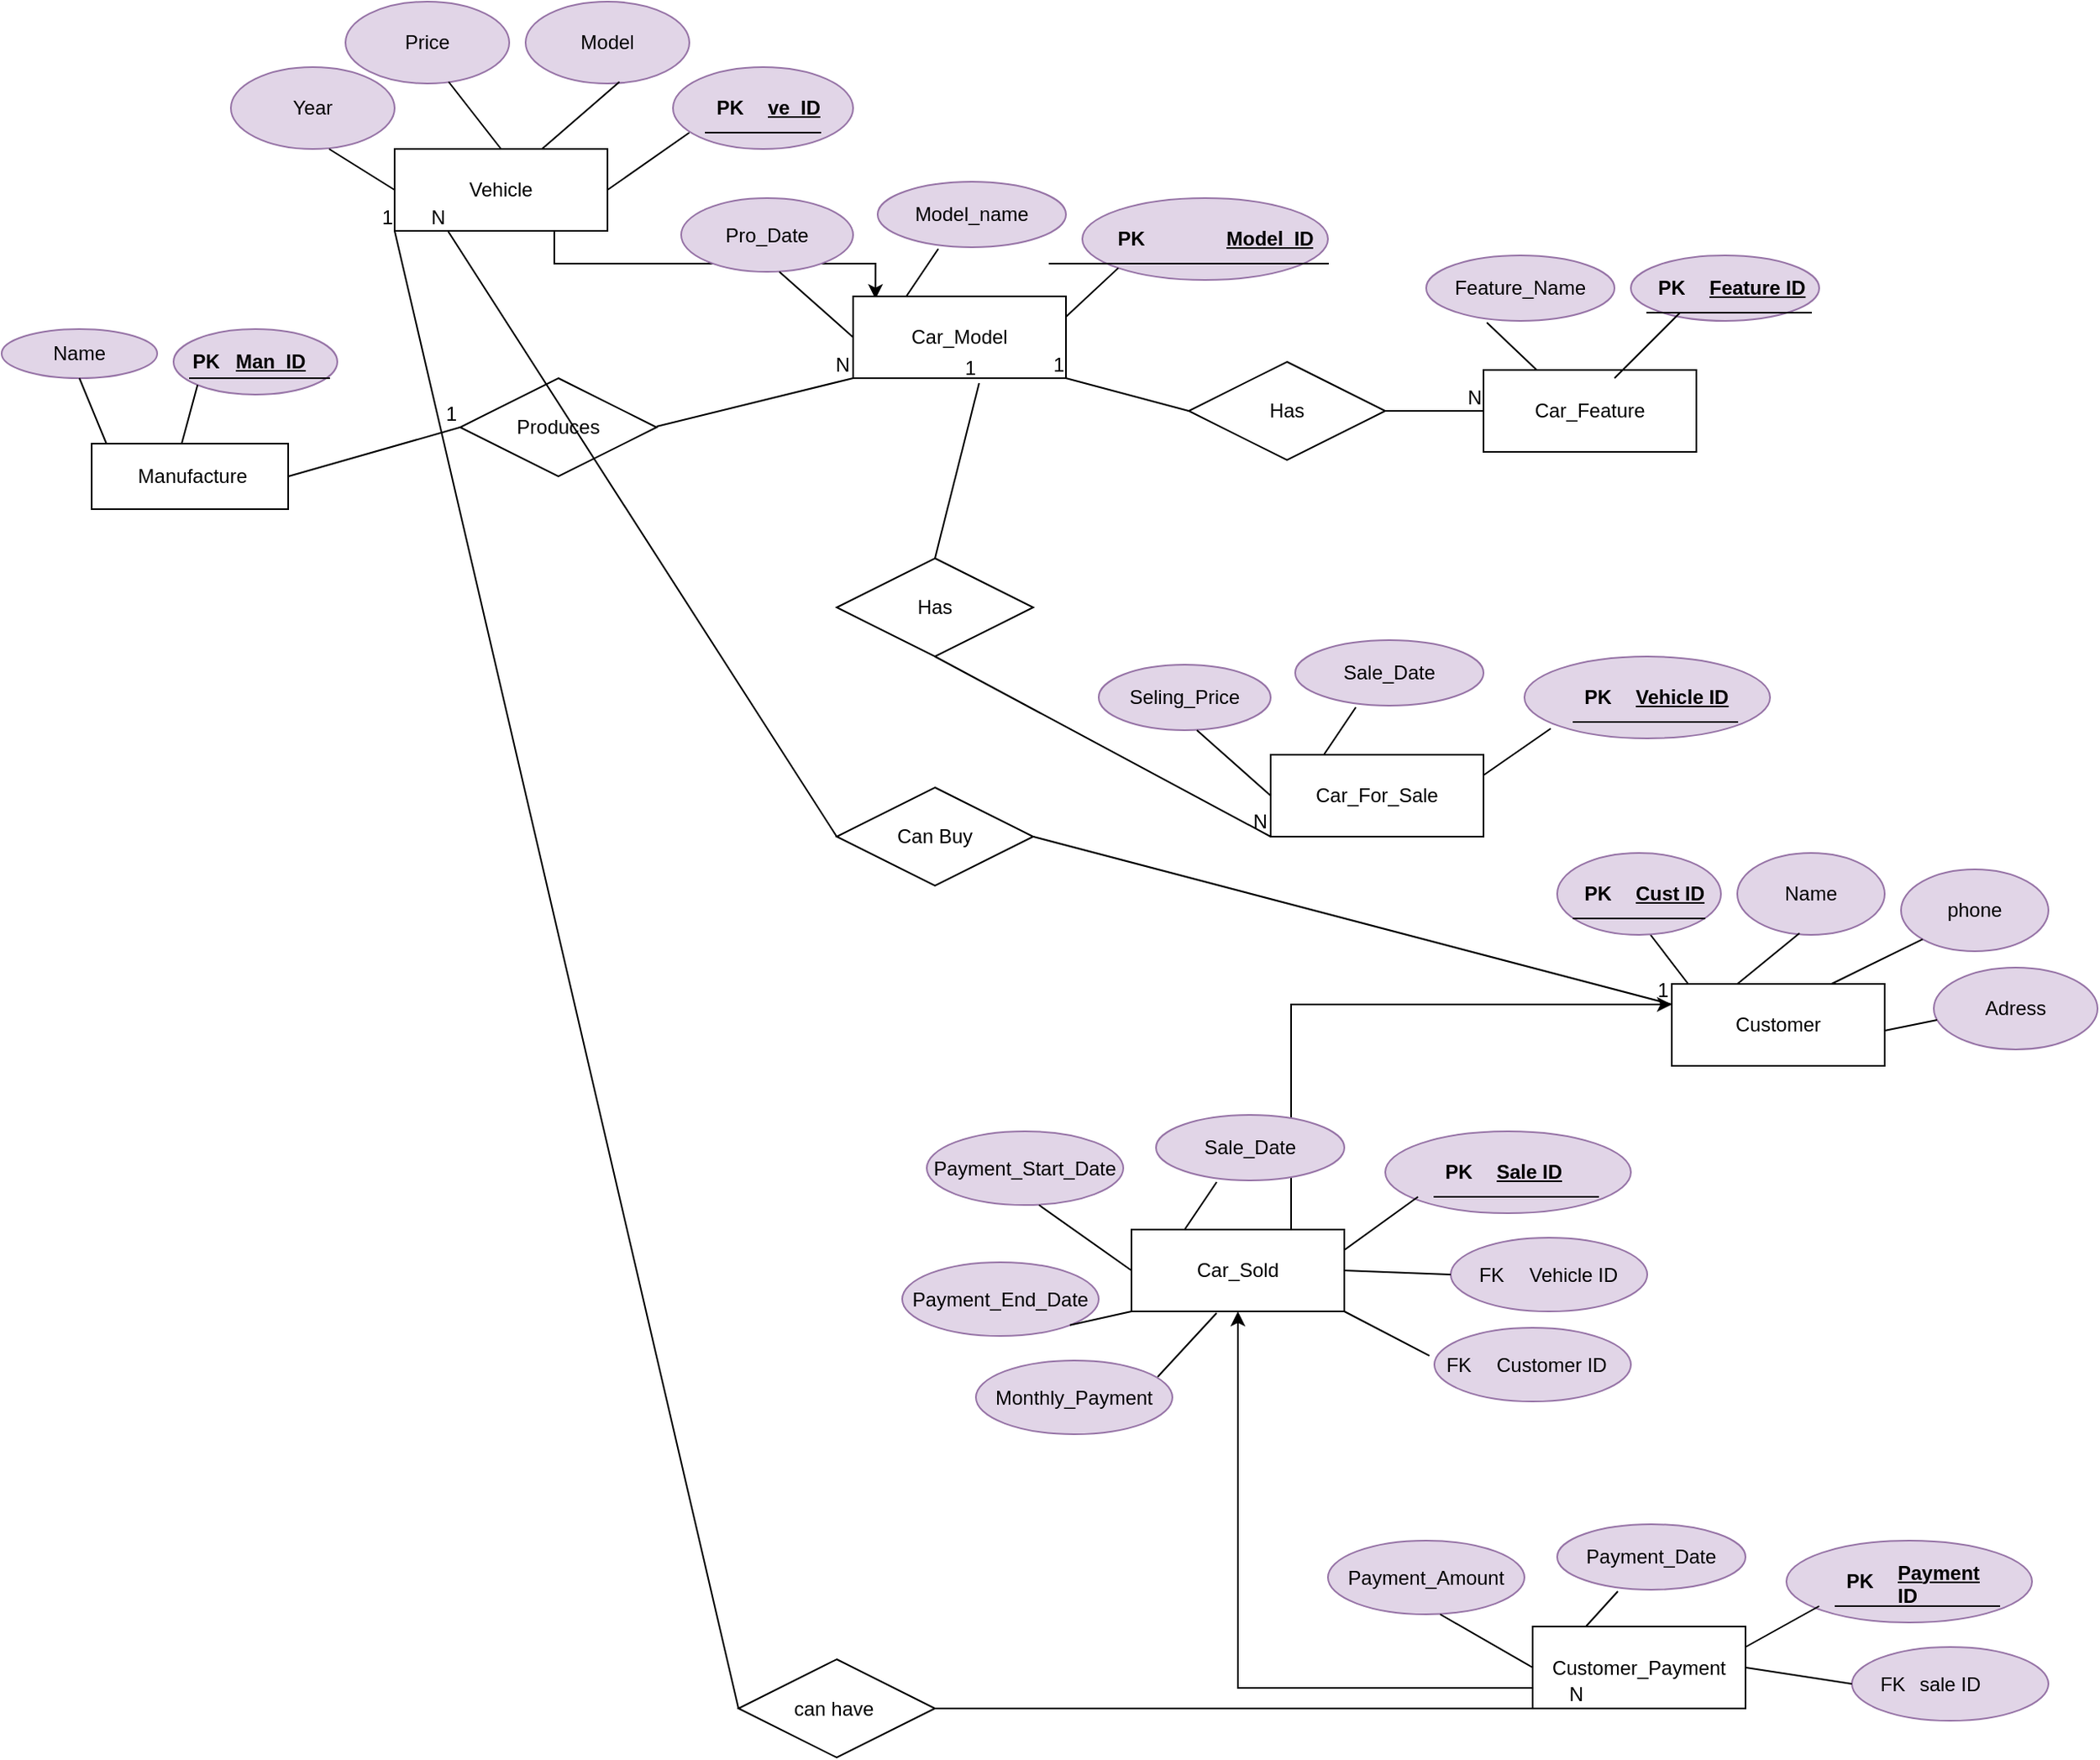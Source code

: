 <mxfile version="21.1.8" type="github">
  <diagram id="R2lEEEUBdFMjLlhIrx00" name="Page-1">
    <mxGraphModel dx="2679" dy="2176" grid="1" gridSize="10" guides="1" tooltips="1" connect="1" arrows="1" fold="1" page="1" pageScale="1" pageWidth="850" pageHeight="1100" math="0" shadow="0" extFonts="Permanent Marker^https://fonts.googleapis.com/css?family=Permanent+Marker">
      <root>
        <mxCell id="0" />
        <mxCell id="1" parent="0" />
        <mxCell id="qZV4PdtDcSAIjQBR_j6r-117" style="edgeStyle=orthogonalEdgeStyle;rounded=0;orthogonalLoop=1;jettySize=auto;html=1;exitX=0.75;exitY=1;exitDx=0;exitDy=0;entryX=0.105;entryY=0.033;entryDx=0;entryDy=0;entryPerimeter=0;" parent="1" source="QSl6iMokwTdBmVvLgoSX-27" target="qZV4PdtDcSAIjQBR_j6r-23" edge="1">
          <mxGeometry relative="1" as="geometry" />
        </mxCell>
        <mxCell id="QSl6iMokwTdBmVvLgoSX-27" value="Vehicle" style="rounded=0;whiteSpace=wrap;html=1;" parent="1" vertex="1">
          <mxGeometry x="-580" y="20" width="130" height="50" as="geometry" />
        </mxCell>
        <mxCell id="QSl6iMokwTdBmVvLgoSX-5" value="  Model    " style="ellipse;whiteSpace=wrap;html=1;fillColor=#e1d5e7;strokeColor=#9673a6;container=0;" parent="1" vertex="1">
          <mxGeometry x="-500" y="-70" width="100" height="50" as="geometry" />
        </mxCell>
        <mxCell id="QSl6iMokwTdBmVvLgoSX-28" value="" style="endArrow=none;html=1;rounded=0;entryX=0.573;entryY=0.98;entryDx=0;entryDy=0;entryPerimeter=0;" parent="1" target="QSl6iMokwTdBmVvLgoSX-5" edge="1">
          <mxGeometry width="50" height="50" relative="1" as="geometry">
            <mxPoint x="-490" y="20" as="sourcePoint" />
            <mxPoint x="-450" y="-20" as="targetPoint" />
          </mxGeometry>
        </mxCell>
        <mxCell id="QSl6iMokwTdBmVvLgoSX-1" value=" Price   " style="ellipse;whiteSpace=wrap;html=1;fillColor=#e1d5e7;strokeColor=#9673a6;" parent="1" vertex="1">
          <mxGeometry x="-610" y="-70" width="100" height="50" as="geometry" />
        </mxCell>
        <mxCell id="QSl6iMokwTdBmVvLgoSX-29" value="" style="endArrow=none;html=1;rounded=0;entryX=0.573;entryY=0.98;entryDx=0;entryDy=0;entryPerimeter=0;exitX=0.5;exitY=0;exitDx=0;exitDy=0;" parent="1" source="QSl6iMokwTdBmVvLgoSX-27" edge="1">
          <mxGeometry width="50" height="50" relative="1" as="geometry">
            <mxPoint x="-600" y="20" as="sourcePoint" />
            <mxPoint x="-547" y="-21" as="targetPoint" />
          </mxGeometry>
        </mxCell>
        <mxCell id="QSl6iMokwTdBmVvLgoSX-30" value="" style="ellipse;whiteSpace=wrap;html=1;fillColor=#e1d5e7;strokeColor=#9673a6;container=0;" parent="1" vertex="1">
          <mxGeometry x="-410" y="-30" width="110" height="50" as="geometry" />
        </mxCell>
        <mxCell id="QSl6iMokwTdBmVvLgoSX-32" value="" style="shape=table;startSize=0;container=1;collapsible=1;childLayout=tableLayout;fixedRows=1;rowLines=0;fontStyle=0;align=center;resizeLast=1;strokeColor=none;fillColor=none;collapsible=0;" parent="1" vertex="1">
          <mxGeometry x="-390" y="-20" width="70" height="30" as="geometry" />
        </mxCell>
        <mxCell id="QSl6iMokwTdBmVvLgoSX-33" value="" style="shape=tableRow;horizontal=0;startSize=0;swimlaneHead=0;swimlaneBody=0;fillColor=none;collapsible=0;dropTarget=0;points=[[0,0.5],[1,0.5]];portConstraint=eastwest;top=0;left=0;right=0;bottom=1;" parent="QSl6iMokwTdBmVvLgoSX-32" vertex="1">
          <mxGeometry width="70" height="30" as="geometry" />
        </mxCell>
        <mxCell id="QSl6iMokwTdBmVvLgoSX-34" value="PK" style="shape=partialRectangle;connectable=0;fillColor=none;top=0;left=0;bottom=0;right=0;fontStyle=1;overflow=hidden;whiteSpace=wrap;html=1;" parent="QSl6iMokwTdBmVvLgoSX-33" vertex="1">
          <mxGeometry width="30" height="30" as="geometry">
            <mxRectangle width="30" height="30" as="alternateBounds" />
          </mxGeometry>
        </mxCell>
        <mxCell id="QSl6iMokwTdBmVvLgoSX-35" value="ve_ID" style="shape=partialRectangle;connectable=0;fillColor=none;top=0;left=0;bottom=0;right=0;align=left;spacingLeft=6;fontStyle=5;overflow=hidden;whiteSpace=wrap;html=1;" parent="QSl6iMokwTdBmVvLgoSX-33" vertex="1">
          <mxGeometry x="30" width="40" height="30" as="geometry">
            <mxRectangle width="40" height="30" as="alternateBounds" />
          </mxGeometry>
        </mxCell>
        <mxCell id="QSl6iMokwTdBmVvLgoSX-36" value="" style="endArrow=none;html=1;rounded=0;exitX=1;exitY=0.5;exitDx=0;exitDy=0;" parent="1" source="QSl6iMokwTdBmVvLgoSX-27" edge="1">
          <mxGeometry width="50" height="50" relative="1" as="geometry">
            <mxPoint x="-450" y="50.5" as="sourcePoint" />
            <mxPoint x="-400" y="10" as="targetPoint" />
          </mxGeometry>
        </mxCell>
        <mxCell id="QSl6iMokwTdBmVvLgoSX-38" value="Customer" style="rounded=0;whiteSpace=wrap;html=1;" parent="1" vertex="1">
          <mxGeometry x="200" y="530" width="130" height="50" as="geometry" />
        </mxCell>
        <mxCell id="QSl6iMokwTdBmVvLgoSX-39" value="" style="endArrow=none;html=1;rounded=0;entryX=0.57;entryY=1;entryDx=0;entryDy=0;entryPerimeter=0;exitX=0.077;exitY=0;exitDx=0;exitDy=0;exitPerimeter=0;" parent="1" source="QSl6iMokwTdBmVvLgoSX-38" target="QSl6iMokwTdBmVvLgoSX-48" edge="1">
          <mxGeometry width="50" height="50" relative="1" as="geometry">
            <mxPoint x="210" y="520" as="sourcePoint" />
            <mxPoint x="190" y="500" as="targetPoint" />
          </mxGeometry>
        </mxCell>
        <mxCell id="QSl6iMokwTdBmVvLgoSX-48" value="" style="ellipse;whiteSpace=wrap;html=1;fillColor=#e1d5e7;strokeColor=#9673a6;container=0;" parent="1" vertex="1">
          <mxGeometry x="130" y="450" width="100" height="50" as="geometry" />
        </mxCell>
        <mxCell id="QSl6iMokwTdBmVvLgoSX-49" value="" style="shape=table;startSize=0;container=1;collapsible=1;childLayout=tableLayout;fixedRows=1;rowLines=0;fontStyle=0;align=center;resizeLast=1;strokeColor=none;fillColor=none;collapsible=0;" parent="1" vertex="1">
          <mxGeometry x="140" y="460" width="80" height="30" as="geometry" />
        </mxCell>
        <mxCell id="QSl6iMokwTdBmVvLgoSX-50" value="" style="shape=tableRow;horizontal=0;startSize=0;swimlaneHead=0;swimlaneBody=0;fillColor=none;collapsible=0;dropTarget=0;points=[[0,0.5],[1,0.5]];portConstraint=eastwest;top=0;left=0;right=0;bottom=1;" parent="QSl6iMokwTdBmVvLgoSX-49" vertex="1">
          <mxGeometry width="80" height="30" as="geometry" />
        </mxCell>
        <mxCell id="QSl6iMokwTdBmVvLgoSX-51" value="PK" style="shape=partialRectangle;connectable=0;fillColor=none;top=0;left=0;bottom=0;right=0;fontStyle=1;overflow=hidden;whiteSpace=wrap;html=1;" parent="QSl6iMokwTdBmVvLgoSX-50" vertex="1">
          <mxGeometry width="30" height="30" as="geometry">
            <mxRectangle width="30" height="30" as="alternateBounds" />
          </mxGeometry>
        </mxCell>
        <mxCell id="QSl6iMokwTdBmVvLgoSX-52" value="Cust ID" style="shape=partialRectangle;connectable=0;fillColor=none;top=0;left=0;bottom=0;right=0;align=left;spacingLeft=6;fontStyle=5;overflow=hidden;whiteSpace=wrap;html=1;" parent="QSl6iMokwTdBmVvLgoSX-50" vertex="1">
          <mxGeometry x="30" width="50" height="30" as="geometry">
            <mxRectangle width="50" height="30" as="alternateBounds" />
          </mxGeometry>
        </mxCell>
        <mxCell id="QSl6iMokwTdBmVvLgoSX-53" value="Name" style="ellipse;whiteSpace=wrap;html=1;fillColor=#e1d5e7;strokeColor=#9673a6;container=0;" parent="1" vertex="1">
          <mxGeometry x="240" y="450" width="90" height="50" as="geometry" />
        </mxCell>
        <mxCell id="QSl6iMokwTdBmVvLgoSX-55" value="phone" style="ellipse;whiteSpace=wrap;html=1;fillColor=#e1d5e7;strokeColor=#9673a6;container=0;" parent="1" vertex="1">
          <mxGeometry x="340" y="460" width="90" height="50" as="geometry" />
        </mxCell>
        <mxCell id="QSl6iMokwTdBmVvLgoSX-56" value="Adress" style="ellipse;whiteSpace=wrap;html=1;fillColor=#e1d5e7;strokeColor=#9673a6;container=0;" parent="1" vertex="1">
          <mxGeometry x="360" y="520" width="100" height="50" as="geometry" />
        </mxCell>
        <mxCell id="QSl6iMokwTdBmVvLgoSX-57" value="" style="endArrow=none;html=1;rounded=0;exitX=0.308;exitY=0;exitDx=0;exitDy=0;exitPerimeter=0;entryX=0.422;entryY=0.98;entryDx=0;entryDy=0;entryPerimeter=0;" parent="1" source="QSl6iMokwTdBmVvLgoSX-38" target="QSl6iMokwTdBmVvLgoSX-53" edge="1">
          <mxGeometry width="50" height="50" relative="1" as="geometry">
            <mxPoint x="220" y="540" as="sourcePoint" />
            <mxPoint x="270" y="500" as="targetPoint" />
          </mxGeometry>
        </mxCell>
        <mxCell id="QSl6iMokwTdBmVvLgoSX-58" value="" style="endArrow=none;html=1;rounded=0;exitX=0.75;exitY=0;exitDx=0;exitDy=0;entryX=0;entryY=1;entryDx=0;entryDy=0;" parent="1" source="QSl6iMokwTdBmVvLgoSX-38" target="QSl6iMokwTdBmVvLgoSX-55" edge="1">
          <mxGeometry width="50" height="50" relative="1" as="geometry">
            <mxPoint x="230" y="550" as="sourcePoint" />
            <mxPoint x="290" y="520" as="targetPoint" />
          </mxGeometry>
        </mxCell>
        <mxCell id="QSl6iMokwTdBmVvLgoSX-59" value="" style="endArrow=none;html=1;rounded=0;exitX=0.75;exitY=0;exitDx=0;exitDy=0;entryX=0.02;entryY=0.64;entryDx=0;entryDy=0;entryPerimeter=0;" parent="1" target="QSl6iMokwTdBmVvLgoSX-56" edge="1">
          <mxGeometry width="50" height="50" relative="1" as="geometry">
            <mxPoint x="330" y="558.5" as="sourcePoint" />
            <mxPoint x="385" y="531.5" as="targetPoint" />
          </mxGeometry>
        </mxCell>
        <mxCell id="qZV4PdtDcSAIjQBR_j6r-2" value="Year" style="ellipse;whiteSpace=wrap;html=1;fillColor=#e1d5e7;strokeColor=#9673a6;" parent="1" vertex="1">
          <mxGeometry x="-680" y="-30" width="100" height="50" as="geometry" />
        </mxCell>
        <mxCell id="qZV4PdtDcSAIjQBR_j6r-3" value="" style="endArrow=none;html=1;rounded=0;exitX=0;exitY=0.5;exitDx=0;exitDy=0;" parent="1" source="QSl6iMokwTdBmVvLgoSX-27" edge="1">
          <mxGeometry width="50" height="50" relative="1" as="geometry">
            <mxPoint x="-578" y="61" as="sourcePoint" />
            <mxPoint x="-620" y="20" as="targetPoint" />
          </mxGeometry>
        </mxCell>
        <mxCell id="qZV4PdtDcSAIjQBR_j6r-5" value="&amp;nbsp;Manufacture" style="rounded=0;whiteSpace=wrap;html=1;" parent="1" vertex="1">
          <mxGeometry x="-765" y="200" width="120" height="40" as="geometry" />
        </mxCell>
        <mxCell id="QSl6iMokwTdBmVvLgoSX-11" value="Name" style="ellipse;whiteSpace=wrap;html=1;fillColor=#e1d5e7;strokeColor=#9673a6;container=0;" parent="1" vertex="1">
          <mxGeometry x="-820" y="130" width="95" height="30" as="geometry" />
        </mxCell>
        <mxCell id="qZV4PdtDcSAIjQBR_j6r-7" value="" style="endArrow=none;html=1;rounded=0;entryX=0.5;entryY=1;entryDx=0;entryDy=0;exitX=0.075;exitY=0;exitDx=0;exitDy=0;exitPerimeter=0;" parent="1" source="qZV4PdtDcSAIjQBR_j6r-5" target="QSl6iMokwTdBmVvLgoSX-11" edge="1">
          <mxGeometry width="50" height="50" relative="1" as="geometry">
            <mxPoint x="-755" y="190" as="sourcePoint" />
            <mxPoint x="-765" y="160" as="targetPoint" />
          </mxGeometry>
        </mxCell>
        <mxCell id="QSl6iMokwTdBmVvLgoSX-20" value="" style="ellipse;whiteSpace=wrap;html=1;fillColor=#e1d5e7;strokeColor=#9673a6;" parent="1" vertex="1">
          <mxGeometry x="-715" y="130" width="100" height="40" as="geometry" />
        </mxCell>
        <mxCell id="qZV4PdtDcSAIjQBR_j6r-17" value="" style="shape=table;startSize=0;container=1;collapsible=1;childLayout=tableLayout;fixedRows=1;rowLines=0;fontStyle=0;align=center;resizeLast=1;strokeColor=none;fillColor=none;collapsible=0;" parent="1" vertex="1">
          <mxGeometry x="-705" y="140" width="85" height="20" as="geometry" />
        </mxCell>
        <mxCell id="qZV4PdtDcSAIjQBR_j6r-18" value="" style="shape=tableRow;horizontal=0;startSize=0;swimlaneHead=0;swimlaneBody=0;fillColor=none;collapsible=0;dropTarget=0;points=[[0,0.5],[1,0.5]];portConstraint=eastwest;top=0;left=0;right=0;bottom=1;" parent="qZV4PdtDcSAIjQBR_j6r-17" vertex="1">
          <mxGeometry width="85" height="20" as="geometry" />
        </mxCell>
        <mxCell id="qZV4PdtDcSAIjQBR_j6r-19" value="PK" style="shape=partialRectangle;connectable=0;fillColor=none;top=0;left=0;bottom=0;right=0;fontStyle=1;overflow=hidden;whiteSpace=wrap;html=1;" parent="qZV4PdtDcSAIjQBR_j6r-18" vertex="1">
          <mxGeometry width="20" height="20" as="geometry">
            <mxRectangle width="20" height="20" as="alternateBounds" />
          </mxGeometry>
        </mxCell>
        <mxCell id="qZV4PdtDcSAIjQBR_j6r-20" value="Man_ID" style="shape=partialRectangle;connectable=0;fillColor=none;top=0;left=0;bottom=0;right=0;align=left;spacingLeft=6;fontStyle=5;overflow=hidden;whiteSpace=wrap;html=1;" parent="qZV4PdtDcSAIjQBR_j6r-18" vertex="1">
          <mxGeometry x="20" width="65" height="20" as="geometry">
            <mxRectangle width="65" height="20" as="alternateBounds" />
          </mxGeometry>
        </mxCell>
        <mxCell id="qZV4PdtDcSAIjQBR_j6r-22" value="" style="endArrow=none;html=1;rounded=0;entryX=0;entryY=1;entryDx=0;entryDy=0;exitX=0.458;exitY=0;exitDx=0;exitDy=0;exitPerimeter=0;" parent="1" source="qZV4PdtDcSAIjQBR_j6r-5" target="QSl6iMokwTdBmVvLgoSX-20" edge="1">
          <mxGeometry width="50" height="50" relative="1" as="geometry">
            <mxPoint x="-700" y="200" as="sourcePoint" />
            <mxPoint x="-645" y="180" as="targetPoint" />
          </mxGeometry>
        </mxCell>
        <mxCell id="qZV4PdtDcSAIjQBR_j6r-23" value="Car_Model" style="rounded=0;whiteSpace=wrap;html=1;" parent="1" vertex="1">
          <mxGeometry x="-300" y="110" width="130" height="50" as="geometry" />
        </mxCell>
        <mxCell id="QSl6iMokwTdBmVvLgoSX-8" value="Model_name" style="ellipse;whiteSpace=wrap;html=1;fillColor=#e1d5e7;strokeColor=#9673a6;" parent="1" vertex="1">
          <mxGeometry x="-285" y="40" width="115" height="40" as="geometry" />
        </mxCell>
        <mxCell id="QSl6iMokwTdBmVvLgoSX-17" value="" style="ellipse;whiteSpace=wrap;html=1;fillColor=#e1d5e7;strokeColor=#9673a6;" parent="1" vertex="1">
          <mxGeometry x="-160" y="50" width="150" height="50" as="geometry" />
        </mxCell>
        <mxCell id="qZV4PdtDcSAIjQBR_j6r-24" value="" style="shape=table;startSize=0;container=1;collapsible=1;childLayout=tableLayout;fixedRows=1;rowLines=0;fontStyle=0;align=center;resizeLast=1;strokeColor=none;fillColor=none;collapsible=0;" parent="1" vertex="1">
          <mxGeometry x="-180" y="60" width="170" height="30" as="geometry" />
        </mxCell>
        <mxCell id="qZV4PdtDcSAIjQBR_j6r-25" value="" style="shape=tableRow;horizontal=0;startSize=0;swimlaneHead=0;swimlaneBody=0;fillColor=none;collapsible=0;dropTarget=0;points=[[0,0.5],[1,0.5]];portConstraint=eastwest;top=0;left=0;right=0;bottom=1;" parent="qZV4PdtDcSAIjQBR_j6r-24" vertex="1">
          <mxGeometry width="170" height="30" as="geometry" />
        </mxCell>
        <mxCell id="qZV4PdtDcSAIjQBR_j6r-26" value="PK" style="shape=partialRectangle;connectable=0;fillColor=none;top=0;left=0;bottom=0;right=0;fontStyle=1;overflow=hidden;whiteSpace=wrap;html=1;" parent="qZV4PdtDcSAIjQBR_j6r-25" vertex="1">
          <mxGeometry width="100" height="30" as="geometry">
            <mxRectangle width="100" height="30" as="alternateBounds" />
          </mxGeometry>
        </mxCell>
        <mxCell id="qZV4PdtDcSAIjQBR_j6r-27" value="Model_ID" style="shape=partialRectangle;connectable=0;fillColor=none;top=0;left=0;bottom=0;right=0;align=left;spacingLeft=6;fontStyle=5;overflow=hidden;whiteSpace=wrap;html=1;" parent="qZV4PdtDcSAIjQBR_j6r-25" vertex="1">
          <mxGeometry x="100" width="70" height="30" as="geometry">
            <mxRectangle width="70" height="30" as="alternateBounds" />
          </mxGeometry>
        </mxCell>
        <mxCell id="qZV4PdtDcSAIjQBR_j6r-28" value="" style="endArrow=none;html=1;rounded=0;exitX=0.25;exitY=0;exitDx=0;exitDy=0;entryX=0.322;entryY=1.025;entryDx=0;entryDy=0;entryPerimeter=0;" parent="1" source="qZV4PdtDcSAIjQBR_j6r-23" target="QSl6iMokwTdBmVvLgoSX-8" edge="1">
          <mxGeometry width="50" height="50" relative="1" as="geometry">
            <mxPoint x="-275" y="110" as="sourcePoint" />
            <mxPoint x="-250" y="80" as="targetPoint" />
          </mxGeometry>
        </mxCell>
        <mxCell id="qZV4PdtDcSAIjQBR_j6r-30" value="" style="endArrow=none;html=1;rounded=0;exitX=1;exitY=0.25;exitDx=0;exitDy=0;entryX=0;entryY=1;entryDx=0;entryDy=0;" parent="1" source="qZV4PdtDcSAIjQBR_j6r-23" target="QSl6iMokwTdBmVvLgoSX-17" edge="1">
          <mxGeometry width="50" height="50" relative="1" as="geometry">
            <mxPoint x="-175" y="140" as="sourcePoint" />
            <mxPoint x="-128.95" y="94" as="targetPoint" />
          </mxGeometry>
        </mxCell>
        <mxCell id="qZV4PdtDcSAIjQBR_j6r-31" value="Pro_Date" style="ellipse;whiteSpace=wrap;html=1;fillColor=#e1d5e7;strokeColor=#9673a6;" parent="1" vertex="1">
          <mxGeometry x="-405" y="50" width="105" height="45" as="geometry" />
        </mxCell>
        <mxCell id="qZV4PdtDcSAIjQBR_j6r-32" value="" style="endArrow=none;html=1;rounded=0;exitX=0.571;exitY=1;exitDx=0;exitDy=0;exitPerimeter=0;entryX=0;entryY=0.5;entryDx=0;entryDy=0;" parent="1" source="qZV4PdtDcSAIjQBR_j6r-31" target="qZV4PdtDcSAIjQBR_j6r-23" edge="1">
          <mxGeometry width="50" height="50" relative="1" as="geometry">
            <mxPoint x="-350" y="180" as="sourcePoint" />
            <mxPoint x="-300" y="130" as="targetPoint" />
          </mxGeometry>
        </mxCell>
        <mxCell id="qZV4PdtDcSAIjQBR_j6r-33" value="Car_For_Sale" style="rounded=0;whiteSpace=wrap;html=1;" parent="1" vertex="1">
          <mxGeometry x="-45" y="390" width="130" height="50" as="geometry" />
        </mxCell>
        <mxCell id="qZV4PdtDcSAIjQBR_j6r-34" value="Sale_Date" style="ellipse;whiteSpace=wrap;html=1;fillColor=#e1d5e7;strokeColor=#9673a6;" parent="1" vertex="1">
          <mxGeometry x="-30" y="320" width="115" height="40" as="geometry" />
        </mxCell>
        <mxCell id="qZV4PdtDcSAIjQBR_j6r-35" value="" style="ellipse;whiteSpace=wrap;html=1;fillColor=#e1d5e7;strokeColor=#9673a6;" parent="1" vertex="1">
          <mxGeometry x="110" y="330" width="150" height="50" as="geometry" />
        </mxCell>
        <mxCell id="qZV4PdtDcSAIjQBR_j6r-36" value="" style="shape=table;startSize=0;container=1;collapsible=1;childLayout=tableLayout;fixedRows=1;rowLines=0;fontStyle=0;align=center;resizeLast=1;strokeColor=none;fillColor=none;collapsible=0;" parent="1" vertex="1">
          <mxGeometry x="140" y="340" width="100" height="30" as="geometry" />
        </mxCell>
        <mxCell id="qZV4PdtDcSAIjQBR_j6r-37" value="" style="shape=tableRow;horizontal=0;startSize=0;swimlaneHead=0;swimlaneBody=0;fillColor=none;collapsible=0;dropTarget=0;points=[[0,0.5],[1,0.5]];portConstraint=eastwest;top=0;left=0;right=0;bottom=1;" parent="qZV4PdtDcSAIjQBR_j6r-36" vertex="1">
          <mxGeometry width="100" height="30" as="geometry" />
        </mxCell>
        <mxCell id="qZV4PdtDcSAIjQBR_j6r-38" value="PK" style="shape=partialRectangle;connectable=0;fillColor=none;top=0;left=0;bottom=0;right=0;fontStyle=1;overflow=hidden;whiteSpace=wrap;html=1;" parent="qZV4PdtDcSAIjQBR_j6r-37" vertex="1">
          <mxGeometry width="30" height="30" as="geometry">
            <mxRectangle width="30" height="30" as="alternateBounds" />
          </mxGeometry>
        </mxCell>
        <mxCell id="qZV4PdtDcSAIjQBR_j6r-39" value="Vehicle ID" style="shape=partialRectangle;connectable=0;fillColor=none;top=0;left=0;bottom=0;right=0;align=left;spacingLeft=6;fontStyle=5;overflow=hidden;whiteSpace=wrap;html=1;" parent="qZV4PdtDcSAIjQBR_j6r-37" vertex="1">
          <mxGeometry x="30" width="70" height="30" as="geometry">
            <mxRectangle width="70" height="30" as="alternateBounds" />
          </mxGeometry>
        </mxCell>
        <mxCell id="qZV4PdtDcSAIjQBR_j6r-40" value="" style="endArrow=none;html=1;rounded=0;exitX=0.25;exitY=0;exitDx=0;exitDy=0;entryX=0.322;entryY=1.025;entryDx=0;entryDy=0;entryPerimeter=0;" parent="1" source="qZV4PdtDcSAIjQBR_j6r-33" target="qZV4PdtDcSAIjQBR_j6r-34" edge="1">
          <mxGeometry width="50" height="50" relative="1" as="geometry">
            <mxPoint x="-20" y="390" as="sourcePoint" />
            <mxPoint x="5" y="360" as="targetPoint" />
          </mxGeometry>
        </mxCell>
        <mxCell id="qZV4PdtDcSAIjQBR_j6r-41" value="" style="endArrow=none;html=1;rounded=0;exitX=1;exitY=0.25;exitDx=0;exitDy=0;entryX=0.107;entryY=0.88;entryDx=0;entryDy=0;entryPerimeter=0;" parent="1" source="qZV4PdtDcSAIjQBR_j6r-33" target="qZV4PdtDcSAIjQBR_j6r-35" edge="1">
          <mxGeometry width="50" height="50" relative="1" as="geometry">
            <mxPoint x="80" y="420" as="sourcePoint" />
            <mxPoint x="130" y="370" as="targetPoint" />
          </mxGeometry>
        </mxCell>
        <mxCell id="qZV4PdtDcSAIjQBR_j6r-42" value="Seling_Price" style="ellipse;whiteSpace=wrap;html=1;fillColor=#e1d5e7;strokeColor=#9673a6;" parent="1" vertex="1">
          <mxGeometry x="-150" y="335" width="105" height="40" as="geometry" />
        </mxCell>
        <mxCell id="qZV4PdtDcSAIjQBR_j6r-43" value="" style="endArrow=none;html=1;rounded=0;exitX=0.571;exitY=1;exitDx=0;exitDy=0;exitPerimeter=0;entryX=0;entryY=0.5;entryDx=0;entryDy=0;" parent="1" source="qZV4PdtDcSAIjQBR_j6r-42" target="qZV4PdtDcSAIjQBR_j6r-33" edge="1">
          <mxGeometry width="50" height="50" relative="1" as="geometry">
            <mxPoint x="-95" y="460" as="sourcePoint" />
            <mxPoint x="-45" y="410" as="targetPoint" />
          </mxGeometry>
        </mxCell>
        <mxCell id="qZV4PdtDcSAIjQBR_j6r-45" value="Car_Feature" style="rounded=0;whiteSpace=wrap;html=1;" parent="1" vertex="1">
          <mxGeometry x="85" y="155" width="130" height="50" as="geometry" />
        </mxCell>
        <mxCell id="qZV4PdtDcSAIjQBR_j6r-46" value="Feature_Name" style="ellipse;whiteSpace=wrap;html=1;fillColor=#e1d5e7;strokeColor=#9673a6;" parent="1" vertex="1">
          <mxGeometry x="50" y="85" width="115" height="40" as="geometry" />
        </mxCell>
        <mxCell id="qZV4PdtDcSAIjQBR_j6r-52" value="" style="endArrow=none;html=1;rounded=0;exitX=0.25;exitY=0;exitDx=0;exitDy=0;entryX=0.322;entryY=1.025;entryDx=0;entryDy=0;entryPerimeter=0;" parent="1" source="qZV4PdtDcSAIjQBR_j6r-45" target="qZV4PdtDcSAIjQBR_j6r-46" edge="1">
          <mxGeometry width="50" height="50" relative="1" as="geometry">
            <mxPoint x="60" y="155" as="sourcePoint" />
            <mxPoint x="85" y="125" as="targetPoint" />
          </mxGeometry>
        </mxCell>
        <mxCell id="qZV4PdtDcSAIjQBR_j6r-116" style="edgeStyle=orthogonalEdgeStyle;rounded=0;orthogonalLoop=1;jettySize=auto;html=1;exitX=0.75;exitY=0;exitDx=0;exitDy=0;entryX=0;entryY=0.25;entryDx=0;entryDy=0;" parent="1" source="qZV4PdtDcSAIjQBR_j6r-56" target="QSl6iMokwTdBmVvLgoSX-38" edge="1">
          <mxGeometry relative="1" as="geometry" />
        </mxCell>
        <mxCell id="qZV4PdtDcSAIjQBR_j6r-56" value="Car_Sold" style="rounded=0;whiteSpace=wrap;html=1;" parent="1" vertex="1">
          <mxGeometry x="-130" y="680" width="130" height="50" as="geometry" />
        </mxCell>
        <mxCell id="qZV4PdtDcSAIjQBR_j6r-57" value="Sale_Date" style="ellipse;whiteSpace=wrap;html=1;fillColor=#e1d5e7;strokeColor=#9673a6;" parent="1" vertex="1">
          <mxGeometry x="-115" y="610" width="115" height="40" as="geometry" />
        </mxCell>
        <mxCell id="qZV4PdtDcSAIjQBR_j6r-58" value="" style="ellipse;whiteSpace=wrap;html=1;fillColor=#e1d5e7;strokeColor=#9673a6;" parent="1" vertex="1">
          <mxGeometry x="25" y="620" width="150" height="50" as="geometry" />
        </mxCell>
        <mxCell id="qZV4PdtDcSAIjQBR_j6r-59" value="" style="shape=table;startSize=0;container=1;collapsible=1;childLayout=tableLayout;fixedRows=1;rowLines=0;fontStyle=0;align=center;resizeLast=1;strokeColor=none;fillColor=none;collapsible=0;" parent="1" vertex="1">
          <mxGeometry x="55" y="630" width="100" height="30" as="geometry" />
        </mxCell>
        <mxCell id="qZV4PdtDcSAIjQBR_j6r-60" value="" style="shape=tableRow;horizontal=0;startSize=0;swimlaneHead=0;swimlaneBody=0;fillColor=none;collapsible=0;dropTarget=0;points=[[0,0.5],[1,0.5]];portConstraint=eastwest;top=0;left=0;right=0;bottom=1;" parent="qZV4PdtDcSAIjQBR_j6r-59" vertex="1">
          <mxGeometry width="100" height="30" as="geometry" />
        </mxCell>
        <mxCell id="qZV4PdtDcSAIjQBR_j6r-61" value="PK" style="shape=partialRectangle;connectable=0;fillColor=none;top=0;left=0;bottom=0;right=0;fontStyle=1;overflow=hidden;whiteSpace=wrap;html=1;" parent="qZV4PdtDcSAIjQBR_j6r-60" vertex="1">
          <mxGeometry width="30" height="30" as="geometry">
            <mxRectangle width="30" height="30" as="alternateBounds" />
          </mxGeometry>
        </mxCell>
        <mxCell id="qZV4PdtDcSAIjQBR_j6r-62" value="Sale ID" style="shape=partialRectangle;connectable=0;fillColor=none;top=0;left=0;bottom=0;right=0;align=left;spacingLeft=6;fontStyle=5;overflow=hidden;whiteSpace=wrap;html=1;" parent="qZV4PdtDcSAIjQBR_j6r-60" vertex="1">
          <mxGeometry x="30" width="70" height="30" as="geometry">
            <mxRectangle width="70" height="30" as="alternateBounds" />
          </mxGeometry>
        </mxCell>
        <mxCell id="qZV4PdtDcSAIjQBR_j6r-63" value="" style="endArrow=none;html=1;rounded=0;exitX=0.25;exitY=0;exitDx=0;exitDy=0;entryX=0.322;entryY=1.025;entryDx=0;entryDy=0;entryPerimeter=0;" parent="1" source="qZV4PdtDcSAIjQBR_j6r-56" target="qZV4PdtDcSAIjQBR_j6r-57" edge="1">
          <mxGeometry width="50" height="50" relative="1" as="geometry">
            <mxPoint x="-105" y="680" as="sourcePoint" />
            <mxPoint x="-80" y="650" as="targetPoint" />
          </mxGeometry>
        </mxCell>
        <mxCell id="qZV4PdtDcSAIjQBR_j6r-64" value="" style="endArrow=none;html=1;rounded=0;exitX=1;exitY=0.25;exitDx=0;exitDy=0;" parent="1" source="qZV4PdtDcSAIjQBR_j6r-56" edge="1">
          <mxGeometry width="50" height="50" relative="1" as="geometry">
            <mxPoint x="-5" y="710" as="sourcePoint" />
            <mxPoint x="45" y="660" as="targetPoint" />
          </mxGeometry>
        </mxCell>
        <mxCell id="qZV4PdtDcSAIjQBR_j6r-65" value=" Payment_Start_Date" style="ellipse;whiteSpace=wrap;html=1;fillColor=#e1d5e7;strokeColor=#9673a6;" parent="1" vertex="1">
          <mxGeometry x="-255" y="620" width="120" height="45" as="geometry" />
        </mxCell>
        <mxCell id="qZV4PdtDcSAIjQBR_j6r-66" value="" style="endArrow=none;html=1;rounded=0;exitX=0.571;exitY=1;exitDx=0;exitDy=0;exitPerimeter=0;entryX=0;entryY=0.5;entryDx=0;entryDy=0;" parent="1" source="qZV4PdtDcSAIjQBR_j6r-65" target="qZV4PdtDcSAIjQBR_j6r-56" edge="1">
          <mxGeometry width="50" height="50" relative="1" as="geometry">
            <mxPoint x="-180" y="750" as="sourcePoint" />
            <mxPoint x="-130" y="700" as="targetPoint" />
          </mxGeometry>
        </mxCell>
        <mxCell id="qZV4PdtDcSAIjQBR_j6r-67" value=" Payment_End_Date" style="ellipse;whiteSpace=wrap;html=1;fillColor=#e1d5e7;strokeColor=#9673a6;" parent="1" vertex="1">
          <mxGeometry x="-270" y="700" width="120" height="45" as="geometry" />
        </mxCell>
        <mxCell id="qZV4PdtDcSAIjQBR_j6r-68" value="" style="endArrow=none;html=1;rounded=0;exitX=1;exitY=1;exitDx=0;exitDy=0;entryX=0;entryY=1;entryDx=0;entryDy=0;" parent="1" source="qZV4PdtDcSAIjQBR_j6r-67" target="qZV4PdtDcSAIjQBR_j6r-56" edge="1">
          <mxGeometry width="50" height="50" relative="1" as="geometry">
            <mxPoint x="-180" y="780" as="sourcePoint" />
            <mxPoint x="-130" y="730" as="targetPoint" />
          </mxGeometry>
        </mxCell>
        <mxCell id="qZV4PdtDcSAIjQBR_j6r-69" value=" Monthly_Payment" style="ellipse;whiteSpace=wrap;html=1;fillColor=#e1d5e7;strokeColor=#9673a6;" parent="1" vertex="1">
          <mxGeometry x="-225" y="760" width="120" height="45" as="geometry" />
        </mxCell>
        <mxCell id="qZV4PdtDcSAIjQBR_j6r-76" value="" style="endArrow=none;html=1;rounded=0;exitX=0.925;exitY=0.222;exitDx=0;exitDy=0;exitPerimeter=0;entryX=0.4;entryY=1.02;entryDx=0;entryDy=0;entryPerimeter=0;" parent="1" source="qZV4PdtDcSAIjQBR_j6r-69" target="qZV4PdtDcSAIjQBR_j6r-56" edge="1">
          <mxGeometry width="50" height="50" relative="1" as="geometry">
            <mxPoint x="-105" y="770" as="sourcePoint" />
            <mxPoint x="-75" y="730" as="targetPoint" />
          </mxGeometry>
        </mxCell>
        <mxCell id="qZV4PdtDcSAIjQBR_j6r-77" value="" style="ellipse;whiteSpace=wrap;html=1;fillColor=#e1d5e7;strokeColor=#9673a6;" parent="1" vertex="1">
          <mxGeometry x="65" y="685" width="120" height="45" as="geometry" />
        </mxCell>
        <mxCell id="qZV4PdtDcSAIjQBR_j6r-78" value="" style="shape=table;startSize=0;container=1;collapsible=1;childLayout=tableLayout;fixedRows=1;rowLines=0;fontStyle=0;align=center;resizeLast=1;strokeColor=none;fillColor=none;collapsible=0;" parent="1" vertex="1">
          <mxGeometry x="75" y="692.5" width="180" height="30" as="geometry" />
        </mxCell>
        <mxCell id="qZV4PdtDcSAIjQBR_j6r-79" value="" style="shape=tableRow;horizontal=0;startSize=0;swimlaneHead=0;swimlaneBody=0;fillColor=none;collapsible=0;dropTarget=0;points=[[0,0.5],[1,0.5]];portConstraint=eastwest;top=0;left=0;right=0;bottom=0;" parent="qZV4PdtDcSAIjQBR_j6r-78" vertex="1">
          <mxGeometry width="180" height="30" as="geometry" />
        </mxCell>
        <mxCell id="qZV4PdtDcSAIjQBR_j6r-80" value="FK" style="shape=partialRectangle;connectable=0;fillColor=none;top=0;left=0;bottom=0;right=0;fontStyle=0;overflow=hidden;whiteSpace=wrap;html=1;" parent="qZV4PdtDcSAIjQBR_j6r-79" vertex="1">
          <mxGeometry width="30" height="30" as="geometry">
            <mxRectangle width="30" height="30" as="alternateBounds" />
          </mxGeometry>
        </mxCell>
        <mxCell id="qZV4PdtDcSAIjQBR_j6r-81" value="Vehicle ID" style="shape=partialRectangle;connectable=0;fillColor=none;top=0;left=0;bottom=0;right=0;align=left;spacingLeft=6;fontStyle=0;overflow=hidden;whiteSpace=wrap;html=1;" parent="qZV4PdtDcSAIjQBR_j6r-79" vertex="1">
          <mxGeometry x="30" width="150" height="30" as="geometry">
            <mxRectangle width="150" height="30" as="alternateBounds" />
          </mxGeometry>
        </mxCell>
        <mxCell id="qZV4PdtDcSAIjQBR_j6r-82" value="" style="endArrow=none;html=1;rounded=0;entryX=0;entryY=0.5;entryDx=0;entryDy=0;exitX=1;exitY=0.5;exitDx=0;exitDy=0;" parent="1" source="qZV4PdtDcSAIjQBR_j6r-56" target="qZV4PdtDcSAIjQBR_j6r-77" edge="1">
          <mxGeometry width="50" height="50" relative="1" as="geometry">
            <mxPoint x="5" y="710" as="sourcePoint" />
            <mxPoint x="50" y="670" as="targetPoint" />
          </mxGeometry>
        </mxCell>
        <mxCell id="qZV4PdtDcSAIjQBR_j6r-83" value="" style="ellipse;whiteSpace=wrap;html=1;fillColor=#e1d5e7;strokeColor=#9673a6;" parent="1" vertex="1">
          <mxGeometry x="55" y="740" width="120" height="45" as="geometry" />
        </mxCell>
        <mxCell id="qZV4PdtDcSAIjQBR_j6r-84" value="" style="shape=table;startSize=0;container=1;collapsible=1;childLayout=tableLayout;fixedRows=1;rowLines=0;fontStyle=0;align=center;resizeLast=1;strokeColor=none;fillColor=none;collapsible=0;" parent="1" vertex="1">
          <mxGeometry x="55" y="747.5" width="180" height="30" as="geometry" />
        </mxCell>
        <mxCell id="qZV4PdtDcSAIjQBR_j6r-85" value="" style="shape=tableRow;horizontal=0;startSize=0;swimlaneHead=0;swimlaneBody=0;fillColor=none;collapsible=0;dropTarget=0;points=[[0,0.5],[1,0.5]];portConstraint=eastwest;top=0;left=0;right=0;bottom=0;" parent="qZV4PdtDcSAIjQBR_j6r-84" vertex="1">
          <mxGeometry width="180" height="30" as="geometry" />
        </mxCell>
        <mxCell id="qZV4PdtDcSAIjQBR_j6r-86" value="FK" style="shape=partialRectangle;connectable=0;fillColor=none;top=0;left=0;bottom=0;right=0;fontStyle=0;overflow=hidden;whiteSpace=wrap;html=1;" parent="qZV4PdtDcSAIjQBR_j6r-85" vertex="1">
          <mxGeometry width="30" height="30" as="geometry">
            <mxRectangle width="30" height="30" as="alternateBounds" />
          </mxGeometry>
        </mxCell>
        <mxCell id="qZV4PdtDcSAIjQBR_j6r-87" value="Customer ID" style="shape=partialRectangle;connectable=0;fillColor=none;top=0;left=0;bottom=0;right=0;align=left;spacingLeft=6;fontStyle=0;overflow=hidden;whiteSpace=wrap;html=1;" parent="qZV4PdtDcSAIjQBR_j6r-85" vertex="1">
          <mxGeometry x="30" width="150" height="30" as="geometry">
            <mxRectangle width="150" height="30" as="alternateBounds" />
          </mxGeometry>
        </mxCell>
        <mxCell id="qZV4PdtDcSAIjQBR_j6r-88" value="" style="endArrow=none;html=1;rounded=0;entryX=-0.017;entryY=0.317;entryDx=0;entryDy=0;entryPerimeter=0;exitX=1;exitY=1;exitDx=0;exitDy=0;" parent="1" source="qZV4PdtDcSAIjQBR_j6r-56" target="qZV4PdtDcSAIjQBR_j6r-85" edge="1">
          <mxGeometry width="50" height="50" relative="1" as="geometry">
            <mxPoint x="5" y="730" as="sourcePoint" />
            <mxPoint x="45" y="682.5" as="targetPoint" />
          </mxGeometry>
        </mxCell>
        <mxCell id="qZV4PdtDcSAIjQBR_j6r-115" style="edgeStyle=orthogonalEdgeStyle;rounded=0;orthogonalLoop=1;jettySize=auto;html=1;entryX=0.5;entryY=1;entryDx=0;entryDy=0;exitX=0;exitY=0.75;exitDx=0;exitDy=0;" parent="1" source="qZV4PdtDcSAIjQBR_j6r-91" target="qZV4PdtDcSAIjQBR_j6r-56" edge="1">
          <mxGeometry relative="1" as="geometry">
            <mxPoint x="-40" y="750" as="targetPoint" />
            <mxPoint x="110" y="960" as="sourcePoint" />
          </mxGeometry>
        </mxCell>
        <mxCell id="qZV4PdtDcSAIjQBR_j6r-91" value="Customer_Payment" style="rounded=0;whiteSpace=wrap;html=1;" parent="1" vertex="1">
          <mxGeometry x="115" y="922.5" width="130" height="50" as="geometry" />
        </mxCell>
        <mxCell id="qZV4PdtDcSAIjQBR_j6r-92" value="Payment_Date" style="ellipse;whiteSpace=wrap;html=1;fillColor=#e1d5e7;strokeColor=#9673a6;" parent="1" vertex="1">
          <mxGeometry x="130" y="860" width="115" height="40" as="geometry" />
        </mxCell>
        <mxCell id="qZV4PdtDcSAIjQBR_j6r-93" value="" style="ellipse;whiteSpace=wrap;html=1;fillColor=#e1d5e7;strokeColor=#9673a6;" parent="1" vertex="1">
          <mxGeometry x="270" y="870" width="150" height="50" as="geometry" />
        </mxCell>
        <mxCell id="qZV4PdtDcSAIjQBR_j6r-94" value="" style="shape=table;startSize=0;container=1;collapsible=1;childLayout=tableLayout;fixedRows=1;rowLines=0;fontStyle=0;align=center;resizeLast=1;strokeColor=none;fillColor=none;collapsible=0;" parent="1" vertex="1">
          <mxGeometry x="300" y="880" width="100" height="30" as="geometry" />
        </mxCell>
        <mxCell id="qZV4PdtDcSAIjQBR_j6r-95" value="" style="shape=tableRow;horizontal=0;startSize=0;swimlaneHead=0;swimlaneBody=0;fillColor=none;collapsible=0;dropTarget=0;points=[[0,0.5],[1,0.5]];portConstraint=eastwest;top=0;left=0;right=0;bottom=1;" parent="qZV4PdtDcSAIjQBR_j6r-94" vertex="1">
          <mxGeometry width="100" height="30" as="geometry" />
        </mxCell>
        <mxCell id="qZV4PdtDcSAIjQBR_j6r-96" value="PK" style="shape=partialRectangle;connectable=0;fillColor=none;top=0;left=0;bottom=0;right=0;fontStyle=1;overflow=hidden;whiteSpace=wrap;html=1;" parent="qZV4PdtDcSAIjQBR_j6r-95" vertex="1">
          <mxGeometry width="30" height="30" as="geometry">
            <mxRectangle width="30" height="30" as="alternateBounds" />
          </mxGeometry>
        </mxCell>
        <mxCell id="qZV4PdtDcSAIjQBR_j6r-97" value="Payment ID" style="shape=partialRectangle;connectable=0;fillColor=none;top=0;left=0;bottom=0;right=0;align=left;spacingLeft=6;fontStyle=5;overflow=hidden;whiteSpace=wrap;html=1;" parent="qZV4PdtDcSAIjQBR_j6r-95" vertex="1">
          <mxGeometry x="30" width="70" height="30" as="geometry">
            <mxRectangle width="70" height="30" as="alternateBounds" />
          </mxGeometry>
        </mxCell>
        <mxCell id="qZV4PdtDcSAIjQBR_j6r-98" value="" style="endArrow=none;html=1;rounded=0;exitX=0.25;exitY=0;exitDx=0;exitDy=0;entryX=0.322;entryY=1.025;entryDx=0;entryDy=0;entryPerimeter=0;" parent="1" source="qZV4PdtDcSAIjQBR_j6r-91" target="qZV4PdtDcSAIjQBR_j6r-92" edge="1">
          <mxGeometry width="50" height="50" relative="1" as="geometry">
            <mxPoint x="140" y="930" as="sourcePoint" />
            <mxPoint x="165" y="900" as="targetPoint" />
          </mxGeometry>
        </mxCell>
        <mxCell id="qZV4PdtDcSAIjQBR_j6r-99" value="" style="endArrow=none;html=1;rounded=0;exitX=1;exitY=0.25;exitDx=0;exitDy=0;" parent="1" source="qZV4PdtDcSAIjQBR_j6r-91" edge="1">
          <mxGeometry width="50" height="50" relative="1" as="geometry">
            <mxPoint x="240" y="960" as="sourcePoint" />
            <mxPoint x="290" y="910" as="targetPoint" />
          </mxGeometry>
        </mxCell>
        <mxCell id="qZV4PdtDcSAIjQBR_j6r-100" value=" Payment_Amount" style="ellipse;whiteSpace=wrap;html=1;fillColor=#e1d5e7;strokeColor=#9673a6;" parent="1" vertex="1">
          <mxGeometry x="-10" y="870" width="120" height="45" as="geometry" />
        </mxCell>
        <mxCell id="qZV4PdtDcSAIjQBR_j6r-101" value="" style="endArrow=none;html=1;rounded=0;exitX=0.571;exitY=1;exitDx=0;exitDy=0;exitPerimeter=0;entryX=0;entryY=0.5;entryDx=0;entryDy=0;" parent="1" source="qZV4PdtDcSAIjQBR_j6r-100" target="qZV4PdtDcSAIjQBR_j6r-91" edge="1">
          <mxGeometry width="50" height="50" relative="1" as="geometry">
            <mxPoint x="65" y="1000" as="sourcePoint" />
            <mxPoint x="115" y="950" as="targetPoint" />
          </mxGeometry>
        </mxCell>
        <mxCell id="qZV4PdtDcSAIjQBR_j6r-106" value="sale ID" style="ellipse;whiteSpace=wrap;html=1;fillColor=#e1d5e7;strokeColor=#9673a6;" parent="1" vertex="1">
          <mxGeometry x="310" y="935" width="120" height="45" as="geometry" />
        </mxCell>
        <mxCell id="qZV4PdtDcSAIjQBR_j6r-107" value="FK" style="shape=partialRectangle;connectable=0;fillColor=none;top=0;left=0;bottom=0;right=0;fontStyle=0;overflow=hidden;whiteSpace=wrap;html=1;" parent="1" vertex="1">
          <mxGeometry x="320" y="942.5" width="30" height="30" as="geometry">
            <mxRectangle width="30" height="30" as="alternateBounds" />
          </mxGeometry>
        </mxCell>
        <mxCell id="qZV4PdtDcSAIjQBR_j6r-108" value="" style="endArrow=none;html=1;rounded=0;entryX=0;entryY=0.5;entryDx=0;entryDy=0;exitX=1;exitY=0.5;exitDx=0;exitDy=0;" parent="1" source="qZV4PdtDcSAIjQBR_j6r-91" target="qZV4PdtDcSAIjQBR_j6r-106" edge="1">
          <mxGeometry width="50" height="50" relative="1" as="geometry">
            <mxPoint x="250" y="960" as="sourcePoint" />
            <mxPoint x="295" y="920" as="targetPoint" />
          </mxGeometry>
        </mxCell>
        <mxCell id="UIO6UwahIbhZw3kGnN-D-1" value="" style="ellipse;whiteSpace=wrap;html=1;fillColor=#e1d5e7;strokeColor=#9673a6;" vertex="1" parent="1">
          <mxGeometry x="175" y="85" width="115" height="40" as="geometry" />
        </mxCell>
        <mxCell id="UIO6UwahIbhZw3kGnN-D-2" value="" style="endArrow=none;html=1;rounded=0;" edge="1" parent="1">
          <mxGeometry width="50" height="50" relative="1" as="geometry">
            <mxPoint x="165" y="160" as="sourcePoint" />
            <mxPoint x="205" y="120" as="targetPoint" />
          </mxGeometry>
        </mxCell>
        <mxCell id="UIO6UwahIbhZw3kGnN-D-3" value="" style="shape=table;startSize=0;container=1;collapsible=1;childLayout=tableLayout;fixedRows=1;rowLines=0;fontStyle=0;align=center;resizeLast=1;strokeColor=none;fillColor=none;collapsible=0;" vertex="1" parent="1">
          <mxGeometry x="185" y="90" width="100" height="30" as="geometry" />
        </mxCell>
        <mxCell id="UIO6UwahIbhZw3kGnN-D-4" value="" style="shape=tableRow;horizontal=0;startSize=0;swimlaneHead=0;swimlaneBody=0;fillColor=none;collapsible=0;dropTarget=0;points=[[0,0.5],[1,0.5]];portConstraint=eastwest;top=0;left=0;right=0;bottom=1;" vertex="1" parent="UIO6UwahIbhZw3kGnN-D-3">
          <mxGeometry width="100" height="30" as="geometry" />
        </mxCell>
        <mxCell id="UIO6UwahIbhZw3kGnN-D-5" value="PK" style="shape=partialRectangle;connectable=0;fillColor=none;top=0;left=0;bottom=0;right=0;fontStyle=1;overflow=hidden;whiteSpace=wrap;html=1;" vertex="1" parent="UIO6UwahIbhZw3kGnN-D-4">
          <mxGeometry width="30" height="30" as="geometry">
            <mxRectangle width="30" height="30" as="alternateBounds" />
          </mxGeometry>
        </mxCell>
        <mxCell id="UIO6UwahIbhZw3kGnN-D-6" value="Feature ID" style="shape=partialRectangle;connectable=0;fillColor=none;top=0;left=0;bottom=0;right=0;align=left;spacingLeft=6;fontStyle=5;overflow=hidden;whiteSpace=wrap;html=1;" vertex="1" parent="UIO6UwahIbhZw3kGnN-D-4">
          <mxGeometry x="30" width="70" height="30" as="geometry">
            <mxRectangle width="70" height="30" as="alternateBounds" />
          </mxGeometry>
        </mxCell>
        <mxCell id="UIO6UwahIbhZw3kGnN-D-7" value="Produces" style="shape=rhombus;perimeter=rhombusPerimeter;whiteSpace=wrap;html=1;align=center;" vertex="1" parent="1">
          <mxGeometry x="-540" y="160" width="120" height="60" as="geometry" />
        </mxCell>
        <mxCell id="UIO6UwahIbhZw3kGnN-D-8" value="" style="endArrow=none;html=1;rounded=0;entryX=0;entryY=1;entryDx=0;entryDy=0;" edge="1" parent="1" target="qZV4PdtDcSAIjQBR_j6r-23">
          <mxGeometry relative="1" as="geometry">
            <mxPoint x="-420" y="189.5" as="sourcePoint" />
            <mxPoint x="-260" y="189.5" as="targetPoint" />
          </mxGeometry>
        </mxCell>
        <mxCell id="UIO6UwahIbhZw3kGnN-D-9" value="N" style="resizable=0;html=1;whiteSpace=wrap;align=right;verticalAlign=bottom;" connectable="0" vertex="1" parent="UIO6UwahIbhZw3kGnN-D-8">
          <mxGeometry x="1" relative="1" as="geometry" />
        </mxCell>
        <mxCell id="UIO6UwahIbhZw3kGnN-D-10" value="" style="endArrow=none;html=1;rounded=0;entryX=0;entryY=0.5;entryDx=0;entryDy=0;exitX=1;exitY=0.5;exitDx=0;exitDy=0;" edge="1" parent="1" source="qZV4PdtDcSAIjQBR_j6r-5" target="UIO6UwahIbhZw3kGnN-D-7">
          <mxGeometry relative="1" as="geometry">
            <mxPoint x="-640" y="230" as="sourcePoint" />
            <mxPoint x="-485" y="219" as="targetPoint" />
          </mxGeometry>
        </mxCell>
        <mxCell id="UIO6UwahIbhZw3kGnN-D-11" value="1" style="resizable=0;html=1;whiteSpace=wrap;align=right;verticalAlign=bottom;" connectable="0" vertex="1" parent="UIO6UwahIbhZw3kGnN-D-10">
          <mxGeometry x="1" relative="1" as="geometry" />
        </mxCell>
        <mxCell id="UIO6UwahIbhZw3kGnN-D-12" value="" style="endArrow=none;html=1;rounded=0;entryX=1;entryY=1;entryDx=0;entryDy=0;exitX=0;exitY=0.5;exitDx=0;exitDy=0;" edge="1" parent="1" source="UIO6UwahIbhZw3kGnN-D-14" target="qZV4PdtDcSAIjQBR_j6r-23">
          <mxGeometry relative="1" as="geometry">
            <mxPoint x="-140" y="220" as="sourcePoint" />
            <mxPoint x="-80" y="180" as="targetPoint" />
          </mxGeometry>
        </mxCell>
        <mxCell id="UIO6UwahIbhZw3kGnN-D-13" value="1" style="resizable=0;html=1;whiteSpace=wrap;align=right;verticalAlign=bottom;" connectable="0" vertex="1" parent="UIO6UwahIbhZw3kGnN-D-12">
          <mxGeometry x="1" relative="1" as="geometry" />
        </mxCell>
        <mxCell id="UIO6UwahIbhZw3kGnN-D-14" value="Has" style="shape=rhombus;perimeter=rhombusPerimeter;whiteSpace=wrap;html=1;align=center;" vertex="1" parent="1">
          <mxGeometry x="-95" y="150" width="120" height="60" as="geometry" />
        </mxCell>
        <mxCell id="UIO6UwahIbhZw3kGnN-D-15" value="" style="endArrow=none;html=1;rounded=0;exitX=1;exitY=0.5;exitDx=0;exitDy=0;entryX=0;entryY=0.5;entryDx=0;entryDy=0;" edge="1" parent="1" source="UIO6UwahIbhZw3kGnN-D-14" target="qZV4PdtDcSAIjQBR_j6r-45">
          <mxGeometry relative="1" as="geometry">
            <mxPoint x="-110" y="230" as="sourcePoint" />
            <mxPoint x="80" y="190" as="targetPoint" />
          </mxGeometry>
        </mxCell>
        <mxCell id="UIO6UwahIbhZw3kGnN-D-16" value="N" style="resizable=0;html=1;whiteSpace=wrap;align=right;verticalAlign=bottom;" connectable="0" vertex="1" parent="UIO6UwahIbhZw3kGnN-D-15">
          <mxGeometry x="1" relative="1" as="geometry" />
        </mxCell>
        <mxCell id="UIO6UwahIbhZw3kGnN-D-18" value="Has" style="shape=rhombus;perimeter=rhombusPerimeter;whiteSpace=wrap;html=1;align=center;" vertex="1" parent="1">
          <mxGeometry x="-310" y="270" width="120" height="60" as="geometry" />
        </mxCell>
        <mxCell id="UIO6UwahIbhZw3kGnN-D-21" value="" style="endArrow=none;html=1;rounded=0;exitX=0.5;exitY=0;exitDx=0;exitDy=0;entryX=0.592;entryY=1.06;entryDx=0;entryDy=0;entryPerimeter=0;" edge="1" parent="1" source="UIO6UwahIbhZw3kGnN-D-18" target="qZV4PdtDcSAIjQBR_j6r-23">
          <mxGeometry relative="1" as="geometry">
            <mxPoint x="-240" y="260" as="sourcePoint" />
            <mxPoint x="-210" y="170" as="targetPoint" />
          </mxGeometry>
        </mxCell>
        <mxCell id="UIO6UwahIbhZw3kGnN-D-22" value="1" style="resizable=0;html=1;whiteSpace=wrap;align=right;verticalAlign=bottom;" connectable="0" vertex="1" parent="UIO6UwahIbhZw3kGnN-D-21">
          <mxGeometry x="1" relative="1" as="geometry" />
        </mxCell>
        <mxCell id="UIO6UwahIbhZw3kGnN-D-23" value="" style="endArrow=none;html=1;rounded=0;entryX=0;entryY=1;entryDx=0;entryDy=0;exitX=0.5;exitY=1;exitDx=0;exitDy=0;" edge="1" parent="1" source="UIO6UwahIbhZw3kGnN-D-18" target="qZV4PdtDcSAIjQBR_j6r-33">
          <mxGeometry relative="1" as="geometry">
            <mxPoint x="-360" y="390" as="sourcePoint" />
            <mxPoint x="-200" y="390" as="targetPoint" />
          </mxGeometry>
        </mxCell>
        <mxCell id="UIO6UwahIbhZw3kGnN-D-24" value="N" style="resizable=0;html=1;whiteSpace=wrap;align=right;verticalAlign=bottom;" connectable="0" vertex="1" parent="UIO6UwahIbhZw3kGnN-D-23">
          <mxGeometry x="1" relative="1" as="geometry" />
        </mxCell>
        <mxCell id="UIO6UwahIbhZw3kGnN-D-25" value="" style="endArrow=none;html=1;rounded=0;entryX=0;entryY=0.25;entryDx=0;entryDy=0;exitX=1;exitY=0.5;exitDx=0;exitDy=0;" edge="1" parent="1" source="UIO6UwahIbhZw3kGnN-D-27" target="QSl6iMokwTdBmVvLgoSX-38">
          <mxGeometry relative="1" as="geometry">
            <mxPoint x="-180" y="450" as="sourcePoint" />
            <mxPoint x="-200" y="460" as="targetPoint" />
          </mxGeometry>
        </mxCell>
        <mxCell id="UIO6UwahIbhZw3kGnN-D-26" value="1" style="resizable=0;html=1;whiteSpace=wrap;align=right;verticalAlign=bottom;" connectable="0" vertex="1" parent="UIO6UwahIbhZw3kGnN-D-25">
          <mxGeometry x="1" relative="1" as="geometry" />
        </mxCell>
        <mxCell id="UIO6UwahIbhZw3kGnN-D-27" value="Can Buy" style="shape=rhombus;perimeter=rhombusPerimeter;whiteSpace=wrap;html=1;align=center;" vertex="1" parent="1">
          <mxGeometry x="-310" y="410" width="120" height="60" as="geometry" />
        </mxCell>
        <mxCell id="UIO6UwahIbhZw3kGnN-D-28" value="" style="endArrow=none;html=1;rounded=0;exitX=0;exitY=0.5;exitDx=0;exitDy=0;entryX=0.25;entryY=1;entryDx=0;entryDy=0;" edge="1" parent="1" source="UIO6UwahIbhZw3kGnN-D-27" target="QSl6iMokwTdBmVvLgoSX-27">
          <mxGeometry relative="1" as="geometry">
            <mxPoint x="-420" y="360" as="sourcePoint" />
            <mxPoint x="-530" y="80" as="targetPoint" />
          </mxGeometry>
        </mxCell>
        <mxCell id="UIO6UwahIbhZw3kGnN-D-29" value="N" style="resizable=0;html=1;whiteSpace=wrap;align=right;verticalAlign=bottom;" connectable="0" vertex="1" parent="UIO6UwahIbhZw3kGnN-D-28">
          <mxGeometry x="1" relative="1" as="geometry" />
        </mxCell>
        <mxCell id="UIO6UwahIbhZw3kGnN-D-31" value="" style="endArrow=none;html=1;rounded=0;entryX=0.25;entryY=1;entryDx=0;entryDy=0;exitX=1;exitY=0.5;exitDx=0;exitDy=0;" edge="1" parent="1" source="UIO6UwahIbhZw3kGnN-D-33" target="qZV4PdtDcSAIjQBR_j6r-91">
          <mxGeometry relative="1" as="geometry">
            <mxPoint x="-240" y="1000" as="sourcePoint" />
            <mxPoint x="140" y="1040" as="targetPoint" />
          </mxGeometry>
        </mxCell>
        <mxCell id="UIO6UwahIbhZw3kGnN-D-32" value="N" style="resizable=0;html=1;whiteSpace=wrap;align=right;verticalAlign=bottom;" connectable="0" vertex="1" parent="UIO6UwahIbhZw3kGnN-D-31">
          <mxGeometry x="1" relative="1" as="geometry" />
        </mxCell>
        <mxCell id="UIO6UwahIbhZw3kGnN-D-33" value="can have&amp;nbsp;" style="shape=rhombus;perimeter=rhombusPerimeter;whiteSpace=wrap;html=1;align=center;" vertex="1" parent="1">
          <mxGeometry x="-370" y="942.5" width="120" height="60" as="geometry" />
        </mxCell>
        <mxCell id="UIO6UwahIbhZw3kGnN-D-34" value="" style="endArrow=none;html=1;rounded=0;exitX=0;exitY=0.5;exitDx=0;exitDy=0;entryX=0;entryY=1;entryDx=0;entryDy=0;" edge="1" parent="1" source="UIO6UwahIbhZw3kGnN-D-33" target="QSl6iMokwTdBmVvLgoSX-27">
          <mxGeometry relative="1" as="geometry">
            <mxPoint x="-570" y="690" as="sourcePoint" />
            <mxPoint x="-420" y="770" as="targetPoint" />
          </mxGeometry>
        </mxCell>
        <mxCell id="UIO6UwahIbhZw3kGnN-D-35" value="1" style="resizable=0;html=1;whiteSpace=wrap;align=right;verticalAlign=bottom;" connectable="0" vertex="1" parent="UIO6UwahIbhZw3kGnN-D-34">
          <mxGeometry x="1" relative="1" as="geometry" />
        </mxCell>
      </root>
    </mxGraphModel>
  </diagram>
</mxfile>
